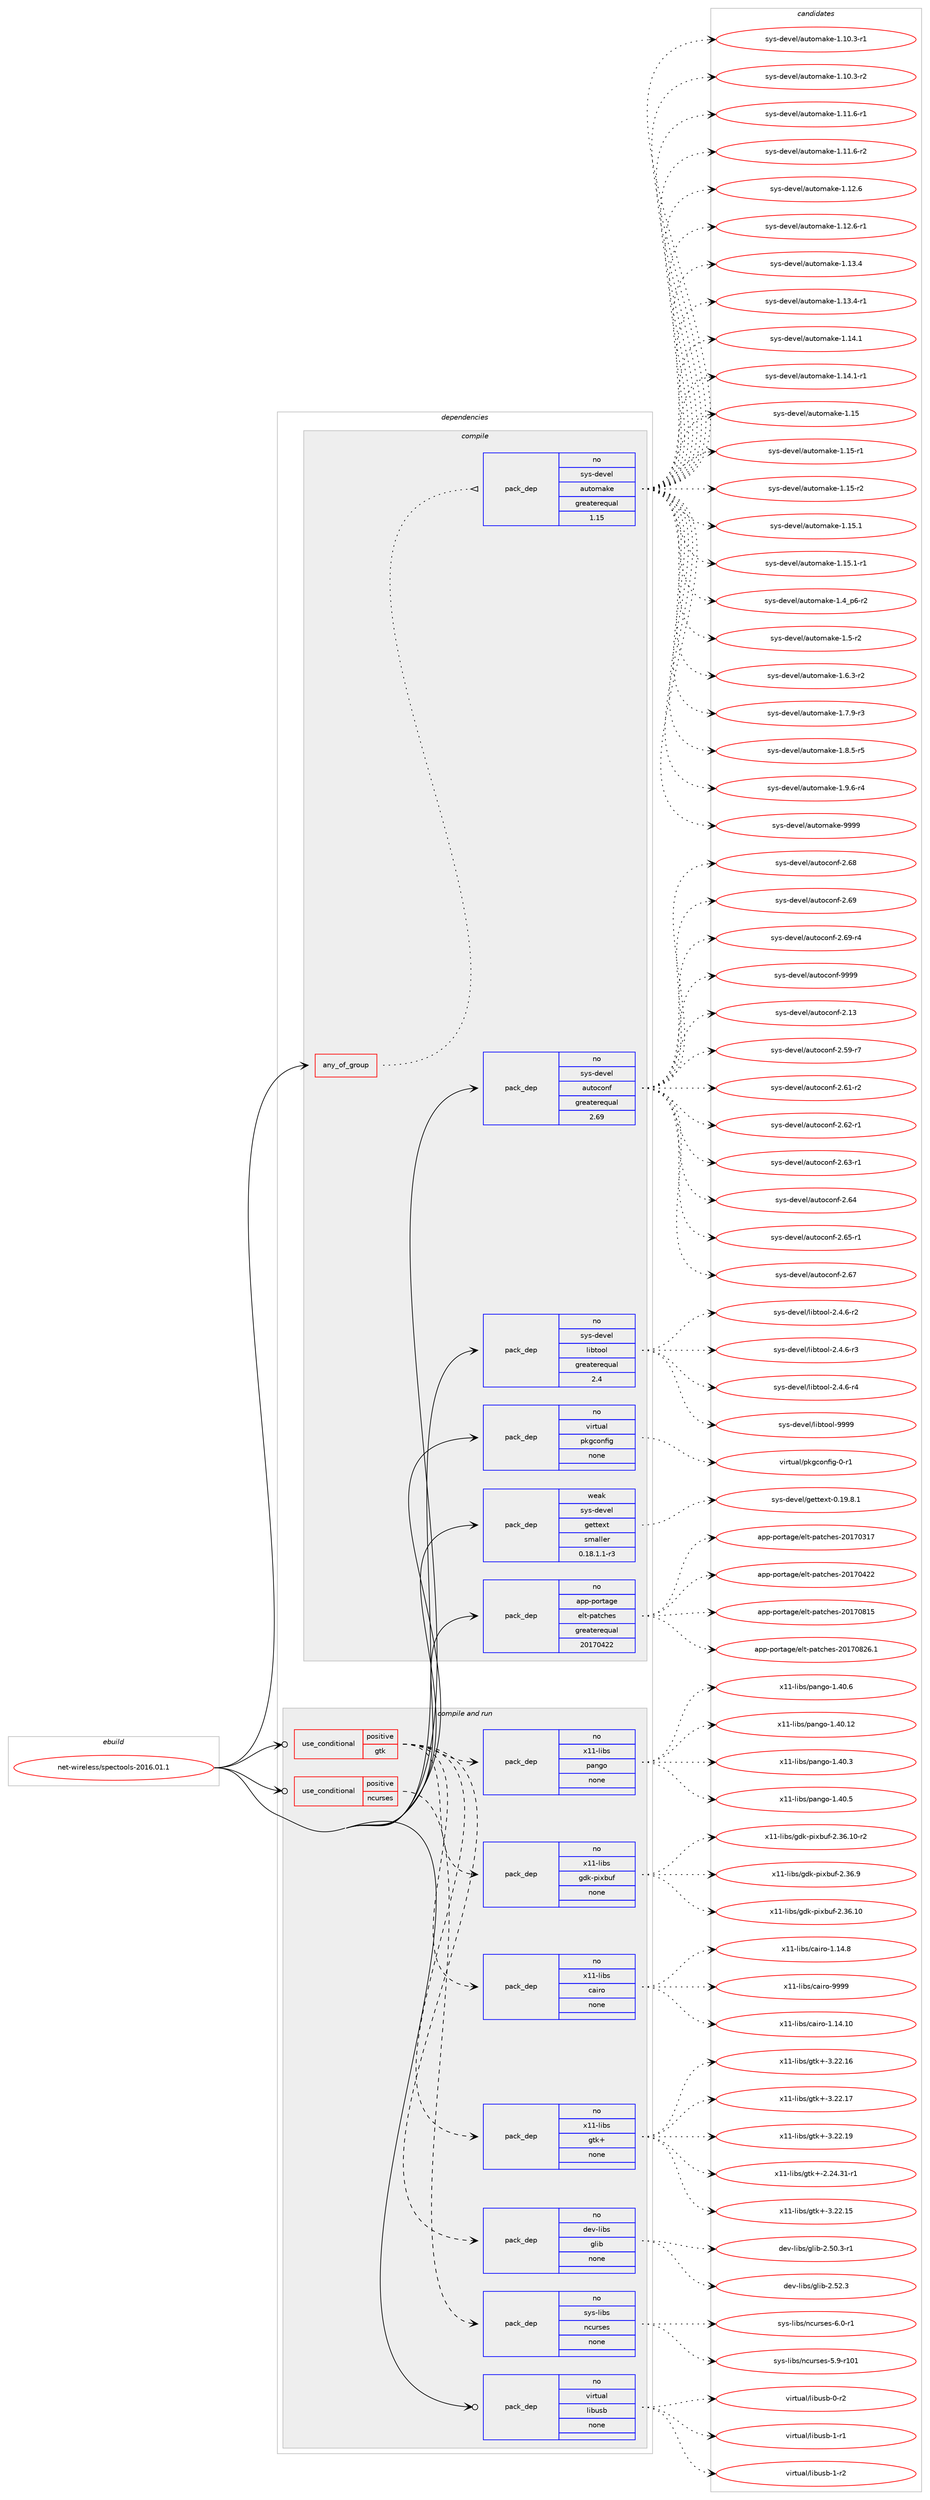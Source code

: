 digraph prolog {

# *************
# Graph options
# *************

newrank=true;
concentrate=true;
compound=true;
graph [rankdir=LR,fontname=Helvetica,fontsize=10,ranksep=1.5];#, ranksep=2.5, nodesep=0.2];
edge  [arrowhead=vee];
node  [fontname=Helvetica,fontsize=10];

# **********
# The ebuild
# **********

subgraph cluster_leftcol {
color=gray;
rank=same;
label=<<i>ebuild</i>>;
id [label="net-wireless/spectools-2016.01.1", color=red, width=4, href="../net-wireless/spectools-2016.01.1.svg"];
}

# ****************
# The dependencies
# ****************

subgraph cluster_midcol {
color=gray;
label=<<i>dependencies</i>>;
subgraph cluster_compile {
fillcolor="#eeeeee";
style=filled;
label=<<i>compile</i>>;
subgraph any7401 {
dependency440273 [label=<<TABLE BORDER="0" CELLBORDER="1" CELLSPACING="0" CELLPADDING="4"><TR><TD CELLPADDING="10">any_of_group</TD></TR></TABLE>>, shape=none, color=red];subgraph pack323796 {
dependency440274 [label=<<TABLE BORDER="0" CELLBORDER="1" CELLSPACING="0" CELLPADDING="4" WIDTH="220"><TR><TD ROWSPAN="6" CELLPADDING="30">pack_dep</TD></TR><TR><TD WIDTH="110">no</TD></TR><TR><TD>sys-devel</TD></TR><TR><TD>automake</TD></TR><TR><TD>greaterequal</TD></TR><TR><TD>1.15</TD></TR></TABLE>>, shape=none, color=blue];
}
dependency440273:e -> dependency440274:w [weight=20,style="dotted",arrowhead="oinv"];
}
id:e -> dependency440273:w [weight=20,style="solid",arrowhead="vee"];
subgraph pack323797 {
dependency440275 [label=<<TABLE BORDER="0" CELLBORDER="1" CELLSPACING="0" CELLPADDING="4" WIDTH="220"><TR><TD ROWSPAN="6" CELLPADDING="30">pack_dep</TD></TR><TR><TD WIDTH="110">no</TD></TR><TR><TD>app-portage</TD></TR><TR><TD>elt-patches</TD></TR><TR><TD>greaterequal</TD></TR><TR><TD>20170422</TD></TR></TABLE>>, shape=none, color=blue];
}
id:e -> dependency440275:w [weight=20,style="solid",arrowhead="vee"];
subgraph pack323798 {
dependency440276 [label=<<TABLE BORDER="0" CELLBORDER="1" CELLSPACING="0" CELLPADDING="4" WIDTH="220"><TR><TD ROWSPAN="6" CELLPADDING="30">pack_dep</TD></TR><TR><TD WIDTH="110">no</TD></TR><TR><TD>sys-devel</TD></TR><TR><TD>autoconf</TD></TR><TR><TD>greaterequal</TD></TR><TR><TD>2.69</TD></TR></TABLE>>, shape=none, color=blue];
}
id:e -> dependency440276:w [weight=20,style="solid",arrowhead="vee"];
subgraph pack323799 {
dependency440277 [label=<<TABLE BORDER="0" CELLBORDER="1" CELLSPACING="0" CELLPADDING="4" WIDTH="220"><TR><TD ROWSPAN="6" CELLPADDING="30">pack_dep</TD></TR><TR><TD WIDTH="110">no</TD></TR><TR><TD>sys-devel</TD></TR><TR><TD>libtool</TD></TR><TR><TD>greaterequal</TD></TR><TR><TD>2.4</TD></TR></TABLE>>, shape=none, color=blue];
}
id:e -> dependency440277:w [weight=20,style="solid",arrowhead="vee"];
subgraph pack323800 {
dependency440278 [label=<<TABLE BORDER="0" CELLBORDER="1" CELLSPACING="0" CELLPADDING="4" WIDTH="220"><TR><TD ROWSPAN="6" CELLPADDING="30">pack_dep</TD></TR><TR><TD WIDTH="110">no</TD></TR><TR><TD>virtual</TD></TR><TR><TD>pkgconfig</TD></TR><TR><TD>none</TD></TR><TR><TD></TD></TR></TABLE>>, shape=none, color=blue];
}
id:e -> dependency440278:w [weight=20,style="solid",arrowhead="vee"];
subgraph pack323801 {
dependency440279 [label=<<TABLE BORDER="0" CELLBORDER="1" CELLSPACING="0" CELLPADDING="4" WIDTH="220"><TR><TD ROWSPAN="6" CELLPADDING="30">pack_dep</TD></TR><TR><TD WIDTH="110">weak</TD></TR><TR><TD>sys-devel</TD></TR><TR><TD>gettext</TD></TR><TR><TD>smaller</TD></TR><TR><TD>0.18.1.1-r3</TD></TR></TABLE>>, shape=none, color=blue];
}
id:e -> dependency440279:w [weight=20,style="solid",arrowhead="vee"];
}
subgraph cluster_compileandrun {
fillcolor="#eeeeee";
style=filled;
label=<<i>compile and run</i>>;
subgraph cond108837 {
dependency440280 [label=<<TABLE BORDER="0" CELLBORDER="1" CELLSPACING="0" CELLPADDING="4"><TR><TD ROWSPAN="3" CELLPADDING="10">use_conditional</TD></TR><TR><TD>positive</TD></TR><TR><TD>gtk</TD></TR></TABLE>>, shape=none, color=red];
subgraph pack323802 {
dependency440281 [label=<<TABLE BORDER="0" CELLBORDER="1" CELLSPACING="0" CELLPADDING="4" WIDTH="220"><TR><TD ROWSPAN="6" CELLPADDING="30">pack_dep</TD></TR><TR><TD WIDTH="110">no</TD></TR><TR><TD>x11-libs</TD></TR><TR><TD>gtk+</TD></TR><TR><TD>none</TD></TR><TR><TD></TD></TR></TABLE>>, shape=none, color=blue];
}
dependency440280:e -> dependency440281:w [weight=20,style="dashed",arrowhead="vee"];
subgraph pack323803 {
dependency440282 [label=<<TABLE BORDER="0" CELLBORDER="1" CELLSPACING="0" CELLPADDING="4" WIDTH="220"><TR><TD ROWSPAN="6" CELLPADDING="30">pack_dep</TD></TR><TR><TD WIDTH="110">no</TD></TR><TR><TD>x11-libs</TD></TR><TR><TD>cairo</TD></TR><TR><TD>none</TD></TR><TR><TD></TD></TR></TABLE>>, shape=none, color=blue];
}
dependency440280:e -> dependency440282:w [weight=20,style="dashed",arrowhead="vee"];
subgraph pack323804 {
dependency440283 [label=<<TABLE BORDER="0" CELLBORDER="1" CELLSPACING="0" CELLPADDING="4" WIDTH="220"><TR><TD ROWSPAN="6" CELLPADDING="30">pack_dep</TD></TR><TR><TD WIDTH="110">no</TD></TR><TR><TD>x11-libs</TD></TR><TR><TD>gdk-pixbuf</TD></TR><TR><TD>none</TD></TR><TR><TD></TD></TR></TABLE>>, shape=none, color=blue];
}
dependency440280:e -> dependency440283:w [weight=20,style="dashed",arrowhead="vee"];
subgraph pack323805 {
dependency440284 [label=<<TABLE BORDER="0" CELLBORDER="1" CELLSPACING="0" CELLPADDING="4" WIDTH="220"><TR><TD ROWSPAN="6" CELLPADDING="30">pack_dep</TD></TR><TR><TD WIDTH="110">no</TD></TR><TR><TD>x11-libs</TD></TR><TR><TD>pango</TD></TR><TR><TD>none</TD></TR><TR><TD></TD></TR></TABLE>>, shape=none, color=blue];
}
dependency440280:e -> dependency440284:w [weight=20,style="dashed",arrowhead="vee"];
subgraph pack323806 {
dependency440285 [label=<<TABLE BORDER="0" CELLBORDER="1" CELLSPACING="0" CELLPADDING="4" WIDTH="220"><TR><TD ROWSPAN="6" CELLPADDING="30">pack_dep</TD></TR><TR><TD WIDTH="110">no</TD></TR><TR><TD>dev-libs</TD></TR><TR><TD>glib</TD></TR><TR><TD>none</TD></TR><TR><TD></TD></TR></TABLE>>, shape=none, color=blue];
}
dependency440280:e -> dependency440285:w [weight=20,style="dashed",arrowhead="vee"];
}
id:e -> dependency440280:w [weight=20,style="solid",arrowhead="odotvee"];
subgraph cond108838 {
dependency440286 [label=<<TABLE BORDER="0" CELLBORDER="1" CELLSPACING="0" CELLPADDING="4"><TR><TD ROWSPAN="3" CELLPADDING="10">use_conditional</TD></TR><TR><TD>positive</TD></TR><TR><TD>ncurses</TD></TR></TABLE>>, shape=none, color=red];
subgraph pack323807 {
dependency440287 [label=<<TABLE BORDER="0" CELLBORDER="1" CELLSPACING="0" CELLPADDING="4" WIDTH="220"><TR><TD ROWSPAN="6" CELLPADDING="30">pack_dep</TD></TR><TR><TD WIDTH="110">no</TD></TR><TR><TD>sys-libs</TD></TR><TR><TD>ncurses</TD></TR><TR><TD>none</TD></TR><TR><TD></TD></TR></TABLE>>, shape=none, color=blue];
}
dependency440286:e -> dependency440287:w [weight=20,style="dashed",arrowhead="vee"];
}
id:e -> dependency440286:w [weight=20,style="solid",arrowhead="odotvee"];
subgraph pack323808 {
dependency440288 [label=<<TABLE BORDER="0" CELLBORDER="1" CELLSPACING="0" CELLPADDING="4" WIDTH="220"><TR><TD ROWSPAN="6" CELLPADDING="30">pack_dep</TD></TR><TR><TD WIDTH="110">no</TD></TR><TR><TD>virtual</TD></TR><TR><TD>libusb</TD></TR><TR><TD>none</TD></TR><TR><TD></TD></TR></TABLE>>, shape=none, color=blue];
}
id:e -> dependency440288:w [weight=20,style="solid",arrowhead="odotvee"];
}
subgraph cluster_run {
fillcolor="#eeeeee";
style=filled;
label=<<i>run</i>>;
}
}

# **************
# The candidates
# **************

subgraph cluster_choices {
rank=same;
color=gray;
label=<<i>candidates</i>>;

subgraph choice323796 {
color=black;
nodesep=1;
choice11512111545100101118101108479711711611110997107101454946494846514511449 [label="sys-devel/automake-1.10.3-r1", color=red, width=4,href="../sys-devel/automake-1.10.3-r1.svg"];
choice11512111545100101118101108479711711611110997107101454946494846514511450 [label="sys-devel/automake-1.10.3-r2", color=red, width=4,href="../sys-devel/automake-1.10.3-r2.svg"];
choice11512111545100101118101108479711711611110997107101454946494946544511449 [label="sys-devel/automake-1.11.6-r1", color=red, width=4,href="../sys-devel/automake-1.11.6-r1.svg"];
choice11512111545100101118101108479711711611110997107101454946494946544511450 [label="sys-devel/automake-1.11.6-r2", color=red, width=4,href="../sys-devel/automake-1.11.6-r2.svg"];
choice1151211154510010111810110847971171161111099710710145494649504654 [label="sys-devel/automake-1.12.6", color=red, width=4,href="../sys-devel/automake-1.12.6.svg"];
choice11512111545100101118101108479711711611110997107101454946495046544511449 [label="sys-devel/automake-1.12.6-r1", color=red, width=4,href="../sys-devel/automake-1.12.6-r1.svg"];
choice1151211154510010111810110847971171161111099710710145494649514652 [label="sys-devel/automake-1.13.4", color=red, width=4,href="../sys-devel/automake-1.13.4.svg"];
choice11512111545100101118101108479711711611110997107101454946495146524511449 [label="sys-devel/automake-1.13.4-r1", color=red, width=4,href="../sys-devel/automake-1.13.4-r1.svg"];
choice1151211154510010111810110847971171161111099710710145494649524649 [label="sys-devel/automake-1.14.1", color=red, width=4,href="../sys-devel/automake-1.14.1.svg"];
choice11512111545100101118101108479711711611110997107101454946495246494511449 [label="sys-devel/automake-1.14.1-r1", color=red, width=4,href="../sys-devel/automake-1.14.1-r1.svg"];
choice115121115451001011181011084797117116111109971071014549464953 [label="sys-devel/automake-1.15", color=red, width=4,href="../sys-devel/automake-1.15.svg"];
choice1151211154510010111810110847971171161111099710710145494649534511449 [label="sys-devel/automake-1.15-r1", color=red, width=4,href="../sys-devel/automake-1.15-r1.svg"];
choice1151211154510010111810110847971171161111099710710145494649534511450 [label="sys-devel/automake-1.15-r2", color=red, width=4,href="../sys-devel/automake-1.15-r2.svg"];
choice1151211154510010111810110847971171161111099710710145494649534649 [label="sys-devel/automake-1.15.1", color=red, width=4,href="../sys-devel/automake-1.15.1.svg"];
choice11512111545100101118101108479711711611110997107101454946495346494511449 [label="sys-devel/automake-1.15.1-r1", color=red, width=4,href="../sys-devel/automake-1.15.1-r1.svg"];
choice115121115451001011181011084797117116111109971071014549465295112544511450 [label="sys-devel/automake-1.4_p6-r2", color=red, width=4,href="../sys-devel/automake-1.4_p6-r2.svg"];
choice11512111545100101118101108479711711611110997107101454946534511450 [label="sys-devel/automake-1.5-r2", color=red, width=4,href="../sys-devel/automake-1.5-r2.svg"];
choice115121115451001011181011084797117116111109971071014549465446514511450 [label="sys-devel/automake-1.6.3-r2", color=red, width=4,href="../sys-devel/automake-1.6.3-r2.svg"];
choice115121115451001011181011084797117116111109971071014549465546574511451 [label="sys-devel/automake-1.7.9-r3", color=red, width=4,href="../sys-devel/automake-1.7.9-r3.svg"];
choice115121115451001011181011084797117116111109971071014549465646534511453 [label="sys-devel/automake-1.8.5-r5", color=red, width=4,href="../sys-devel/automake-1.8.5-r5.svg"];
choice115121115451001011181011084797117116111109971071014549465746544511452 [label="sys-devel/automake-1.9.6-r4", color=red, width=4,href="../sys-devel/automake-1.9.6-r4.svg"];
choice115121115451001011181011084797117116111109971071014557575757 [label="sys-devel/automake-9999", color=red, width=4,href="../sys-devel/automake-9999.svg"];
dependency440274:e -> choice11512111545100101118101108479711711611110997107101454946494846514511449:w [style=dotted,weight="100"];
dependency440274:e -> choice11512111545100101118101108479711711611110997107101454946494846514511450:w [style=dotted,weight="100"];
dependency440274:e -> choice11512111545100101118101108479711711611110997107101454946494946544511449:w [style=dotted,weight="100"];
dependency440274:e -> choice11512111545100101118101108479711711611110997107101454946494946544511450:w [style=dotted,weight="100"];
dependency440274:e -> choice1151211154510010111810110847971171161111099710710145494649504654:w [style=dotted,weight="100"];
dependency440274:e -> choice11512111545100101118101108479711711611110997107101454946495046544511449:w [style=dotted,weight="100"];
dependency440274:e -> choice1151211154510010111810110847971171161111099710710145494649514652:w [style=dotted,weight="100"];
dependency440274:e -> choice11512111545100101118101108479711711611110997107101454946495146524511449:w [style=dotted,weight="100"];
dependency440274:e -> choice1151211154510010111810110847971171161111099710710145494649524649:w [style=dotted,weight="100"];
dependency440274:e -> choice11512111545100101118101108479711711611110997107101454946495246494511449:w [style=dotted,weight="100"];
dependency440274:e -> choice115121115451001011181011084797117116111109971071014549464953:w [style=dotted,weight="100"];
dependency440274:e -> choice1151211154510010111810110847971171161111099710710145494649534511449:w [style=dotted,weight="100"];
dependency440274:e -> choice1151211154510010111810110847971171161111099710710145494649534511450:w [style=dotted,weight="100"];
dependency440274:e -> choice1151211154510010111810110847971171161111099710710145494649534649:w [style=dotted,weight="100"];
dependency440274:e -> choice11512111545100101118101108479711711611110997107101454946495346494511449:w [style=dotted,weight="100"];
dependency440274:e -> choice115121115451001011181011084797117116111109971071014549465295112544511450:w [style=dotted,weight="100"];
dependency440274:e -> choice11512111545100101118101108479711711611110997107101454946534511450:w [style=dotted,weight="100"];
dependency440274:e -> choice115121115451001011181011084797117116111109971071014549465446514511450:w [style=dotted,weight="100"];
dependency440274:e -> choice115121115451001011181011084797117116111109971071014549465546574511451:w [style=dotted,weight="100"];
dependency440274:e -> choice115121115451001011181011084797117116111109971071014549465646534511453:w [style=dotted,weight="100"];
dependency440274:e -> choice115121115451001011181011084797117116111109971071014549465746544511452:w [style=dotted,weight="100"];
dependency440274:e -> choice115121115451001011181011084797117116111109971071014557575757:w [style=dotted,weight="100"];
}
subgraph choice323797 {
color=black;
nodesep=1;
choice97112112451121111141169710310147101108116451129711699104101115455048495548514955 [label="app-portage/elt-patches-20170317", color=red, width=4,href="../app-portage/elt-patches-20170317.svg"];
choice97112112451121111141169710310147101108116451129711699104101115455048495548525050 [label="app-portage/elt-patches-20170422", color=red, width=4,href="../app-portage/elt-patches-20170422.svg"];
choice97112112451121111141169710310147101108116451129711699104101115455048495548564953 [label="app-portage/elt-patches-20170815", color=red, width=4,href="../app-portage/elt-patches-20170815.svg"];
choice971121124511211111411697103101471011081164511297116991041011154550484955485650544649 [label="app-portage/elt-patches-20170826.1", color=red, width=4,href="../app-portage/elt-patches-20170826.1.svg"];
dependency440275:e -> choice97112112451121111141169710310147101108116451129711699104101115455048495548514955:w [style=dotted,weight="100"];
dependency440275:e -> choice97112112451121111141169710310147101108116451129711699104101115455048495548525050:w [style=dotted,weight="100"];
dependency440275:e -> choice97112112451121111141169710310147101108116451129711699104101115455048495548564953:w [style=dotted,weight="100"];
dependency440275:e -> choice971121124511211111411697103101471011081164511297116991041011154550484955485650544649:w [style=dotted,weight="100"];
}
subgraph choice323798 {
color=black;
nodesep=1;
choice115121115451001011181011084797117116111991111101024550464951 [label="sys-devel/autoconf-2.13", color=red, width=4,href="../sys-devel/autoconf-2.13.svg"];
choice1151211154510010111810110847971171161119911111010245504653574511455 [label="sys-devel/autoconf-2.59-r7", color=red, width=4,href="../sys-devel/autoconf-2.59-r7.svg"];
choice1151211154510010111810110847971171161119911111010245504654494511450 [label="sys-devel/autoconf-2.61-r2", color=red, width=4,href="../sys-devel/autoconf-2.61-r2.svg"];
choice1151211154510010111810110847971171161119911111010245504654504511449 [label="sys-devel/autoconf-2.62-r1", color=red, width=4,href="../sys-devel/autoconf-2.62-r1.svg"];
choice1151211154510010111810110847971171161119911111010245504654514511449 [label="sys-devel/autoconf-2.63-r1", color=red, width=4,href="../sys-devel/autoconf-2.63-r1.svg"];
choice115121115451001011181011084797117116111991111101024550465452 [label="sys-devel/autoconf-2.64", color=red, width=4,href="../sys-devel/autoconf-2.64.svg"];
choice1151211154510010111810110847971171161119911111010245504654534511449 [label="sys-devel/autoconf-2.65-r1", color=red, width=4,href="../sys-devel/autoconf-2.65-r1.svg"];
choice115121115451001011181011084797117116111991111101024550465455 [label="sys-devel/autoconf-2.67", color=red, width=4,href="../sys-devel/autoconf-2.67.svg"];
choice115121115451001011181011084797117116111991111101024550465456 [label="sys-devel/autoconf-2.68", color=red, width=4,href="../sys-devel/autoconf-2.68.svg"];
choice115121115451001011181011084797117116111991111101024550465457 [label="sys-devel/autoconf-2.69", color=red, width=4,href="../sys-devel/autoconf-2.69.svg"];
choice1151211154510010111810110847971171161119911111010245504654574511452 [label="sys-devel/autoconf-2.69-r4", color=red, width=4,href="../sys-devel/autoconf-2.69-r4.svg"];
choice115121115451001011181011084797117116111991111101024557575757 [label="sys-devel/autoconf-9999", color=red, width=4,href="../sys-devel/autoconf-9999.svg"];
dependency440276:e -> choice115121115451001011181011084797117116111991111101024550464951:w [style=dotted,weight="100"];
dependency440276:e -> choice1151211154510010111810110847971171161119911111010245504653574511455:w [style=dotted,weight="100"];
dependency440276:e -> choice1151211154510010111810110847971171161119911111010245504654494511450:w [style=dotted,weight="100"];
dependency440276:e -> choice1151211154510010111810110847971171161119911111010245504654504511449:w [style=dotted,weight="100"];
dependency440276:e -> choice1151211154510010111810110847971171161119911111010245504654514511449:w [style=dotted,weight="100"];
dependency440276:e -> choice115121115451001011181011084797117116111991111101024550465452:w [style=dotted,weight="100"];
dependency440276:e -> choice1151211154510010111810110847971171161119911111010245504654534511449:w [style=dotted,weight="100"];
dependency440276:e -> choice115121115451001011181011084797117116111991111101024550465455:w [style=dotted,weight="100"];
dependency440276:e -> choice115121115451001011181011084797117116111991111101024550465456:w [style=dotted,weight="100"];
dependency440276:e -> choice115121115451001011181011084797117116111991111101024550465457:w [style=dotted,weight="100"];
dependency440276:e -> choice1151211154510010111810110847971171161119911111010245504654574511452:w [style=dotted,weight="100"];
dependency440276:e -> choice115121115451001011181011084797117116111991111101024557575757:w [style=dotted,weight="100"];
}
subgraph choice323799 {
color=black;
nodesep=1;
choice1151211154510010111810110847108105981161111111084550465246544511450 [label="sys-devel/libtool-2.4.6-r2", color=red, width=4,href="../sys-devel/libtool-2.4.6-r2.svg"];
choice1151211154510010111810110847108105981161111111084550465246544511451 [label="sys-devel/libtool-2.4.6-r3", color=red, width=4,href="../sys-devel/libtool-2.4.6-r3.svg"];
choice1151211154510010111810110847108105981161111111084550465246544511452 [label="sys-devel/libtool-2.4.6-r4", color=red, width=4,href="../sys-devel/libtool-2.4.6-r4.svg"];
choice1151211154510010111810110847108105981161111111084557575757 [label="sys-devel/libtool-9999", color=red, width=4,href="../sys-devel/libtool-9999.svg"];
dependency440277:e -> choice1151211154510010111810110847108105981161111111084550465246544511450:w [style=dotted,weight="100"];
dependency440277:e -> choice1151211154510010111810110847108105981161111111084550465246544511451:w [style=dotted,weight="100"];
dependency440277:e -> choice1151211154510010111810110847108105981161111111084550465246544511452:w [style=dotted,weight="100"];
dependency440277:e -> choice1151211154510010111810110847108105981161111111084557575757:w [style=dotted,weight="100"];
}
subgraph choice323800 {
color=black;
nodesep=1;
choice11810511411611797108471121071039911111010210510345484511449 [label="virtual/pkgconfig-0-r1", color=red, width=4,href="../virtual/pkgconfig-0-r1.svg"];
dependency440278:e -> choice11810511411611797108471121071039911111010210510345484511449:w [style=dotted,weight="100"];
}
subgraph choice323801 {
color=black;
nodesep=1;
choice1151211154510010111810110847103101116116101120116454846495746564649 [label="sys-devel/gettext-0.19.8.1", color=red, width=4,href="../sys-devel/gettext-0.19.8.1.svg"];
dependency440279:e -> choice1151211154510010111810110847103101116116101120116454846495746564649:w [style=dotted,weight="100"];
}
subgraph choice323802 {
color=black;
nodesep=1;
choice12049494510810598115471031161074345504650524651494511449 [label="x11-libs/gtk+-2.24.31-r1", color=red, width=4,href="../x11-libs/gtk+-2.24.31-r1.svg"];
choice1204949451081059811547103116107434551465050464953 [label="x11-libs/gtk+-3.22.15", color=red, width=4,href="../x11-libs/gtk+-3.22.15.svg"];
choice1204949451081059811547103116107434551465050464954 [label="x11-libs/gtk+-3.22.16", color=red, width=4,href="../x11-libs/gtk+-3.22.16.svg"];
choice1204949451081059811547103116107434551465050464955 [label="x11-libs/gtk+-3.22.17", color=red, width=4,href="../x11-libs/gtk+-3.22.17.svg"];
choice1204949451081059811547103116107434551465050464957 [label="x11-libs/gtk+-3.22.19", color=red, width=4,href="../x11-libs/gtk+-3.22.19.svg"];
dependency440281:e -> choice12049494510810598115471031161074345504650524651494511449:w [style=dotted,weight="100"];
dependency440281:e -> choice1204949451081059811547103116107434551465050464953:w [style=dotted,weight="100"];
dependency440281:e -> choice1204949451081059811547103116107434551465050464954:w [style=dotted,weight="100"];
dependency440281:e -> choice1204949451081059811547103116107434551465050464955:w [style=dotted,weight="100"];
dependency440281:e -> choice1204949451081059811547103116107434551465050464957:w [style=dotted,weight="100"];
}
subgraph choice323803 {
color=black;
nodesep=1;
choice120494945108105981154799971051141114549464952464948 [label="x11-libs/cairo-1.14.10", color=red, width=4,href="../x11-libs/cairo-1.14.10.svg"];
choice1204949451081059811547999710511411145494649524656 [label="x11-libs/cairo-1.14.8", color=red, width=4,href="../x11-libs/cairo-1.14.8.svg"];
choice120494945108105981154799971051141114557575757 [label="x11-libs/cairo-9999", color=red, width=4,href="../x11-libs/cairo-9999.svg"];
dependency440282:e -> choice120494945108105981154799971051141114549464952464948:w [style=dotted,weight="100"];
dependency440282:e -> choice1204949451081059811547999710511411145494649524656:w [style=dotted,weight="100"];
dependency440282:e -> choice120494945108105981154799971051141114557575757:w [style=dotted,weight="100"];
}
subgraph choice323804 {
color=black;
nodesep=1;
choice120494945108105981154710310010745112105120981171024550465154464948 [label="x11-libs/gdk-pixbuf-2.36.10", color=red, width=4,href="../x11-libs/gdk-pixbuf-2.36.10.svg"];
choice1204949451081059811547103100107451121051209811710245504651544649484511450 [label="x11-libs/gdk-pixbuf-2.36.10-r2", color=red, width=4,href="../x11-libs/gdk-pixbuf-2.36.10-r2.svg"];
choice1204949451081059811547103100107451121051209811710245504651544657 [label="x11-libs/gdk-pixbuf-2.36.9", color=red, width=4,href="../x11-libs/gdk-pixbuf-2.36.9.svg"];
dependency440283:e -> choice120494945108105981154710310010745112105120981171024550465154464948:w [style=dotted,weight="100"];
dependency440283:e -> choice1204949451081059811547103100107451121051209811710245504651544649484511450:w [style=dotted,weight="100"];
dependency440283:e -> choice1204949451081059811547103100107451121051209811710245504651544657:w [style=dotted,weight="100"];
}
subgraph choice323805 {
color=black;
nodesep=1;
choice1204949451081059811547112971101031114549465248464950 [label="x11-libs/pango-1.40.12", color=red, width=4,href="../x11-libs/pango-1.40.12.svg"];
choice12049494510810598115471129711010311145494652484651 [label="x11-libs/pango-1.40.3", color=red, width=4,href="../x11-libs/pango-1.40.3.svg"];
choice12049494510810598115471129711010311145494652484653 [label="x11-libs/pango-1.40.5", color=red, width=4,href="../x11-libs/pango-1.40.5.svg"];
choice12049494510810598115471129711010311145494652484654 [label="x11-libs/pango-1.40.6", color=red, width=4,href="../x11-libs/pango-1.40.6.svg"];
dependency440284:e -> choice1204949451081059811547112971101031114549465248464950:w [style=dotted,weight="100"];
dependency440284:e -> choice12049494510810598115471129711010311145494652484651:w [style=dotted,weight="100"];
dependency440284:e -> choice12049494510810598115471129711010311145494652484653:w [style=dotted,weight="100"];
dependency440284:e -> choice12049494510810598115471129711010311145494652484654:w [style=dotted,weight="100"];
}
subgraph choice323806 {
color=black;
nodesep=1;
choice10010111845108105981154710310810598455046534846514511449 [label="dev-libs/glib-2.50.3-r1", color=red, width=4,href="../dev-libs/glib-2.50.3-r1.svg"];
choice1001011184510810598115471031081059845504653504651 [label="dev-libs/glib-2.52.3", color=red, width=4,href="../dev-libs/glib-2.52.3.svg"];
dependency440285:e -> choice10010111845108105981154710310810598455046534846514511449:w [style=dotted,weight="100"];
dependency440285:e -> choice1001011184510810598115471031081059845504653504651:w [style=dotted,weight="100"];
}
subgraph choice323807 {
color=black;
nodesep=1;
choice115121115451081059811547110991171141151011154553465745114494849 [label="sys-libs/ncurses-5.9-r101", color=red, width=4,href="../sys-libs/ncurses-5.9-r101.svg"];
choice11512111545108105981154711099117114115101115455446484511449 [label="sys-libs/ncurses-6.0-r1", color=red, width=4,href="../sys-libs/ncurses-6.0-r1.svg"];
dependency440287:e -> choice115121115451081059811547110991171141151011154553465745114494849:w [style=dotted,weight="100"];
dependency440287:e -> choice11512111545108105981154711099117114115101115455446484511449:w [style=dotted,weight="100"];
}
subgraph choice323808 {
color=black;
nodesep=1;
choice1181051141161179710847108105981171159845484511450 [label="virtual/libusb-0-r2", color=red, width=4,href="../virtual/libusb-0-r2.svg"];
choice1181051141161179710847108105981171159845494511449 [label="virtual/libusb-1-r1", color=red, width=4,href="../virtual/libusb-1-r1.svg"];
choice1181051141161179710847108105981171159845494511450 [label="virtual/libusb-1-r2", color=red, width=4,href="../virtual/libusb-1-r2.svg"];
dependency440288:e -> choice1181051141161179710847108105981171159845484511450:w [style=dotted,weight="100"];
dependency440288:e -> choice1181051141161179710847108105981171159845494511449:w [style=dotted,weight="100"];
dependency440288:e -> choice1181051141161179710847108105981171159845494511450:w [style=dotted,weight="100"];
}
}

}

